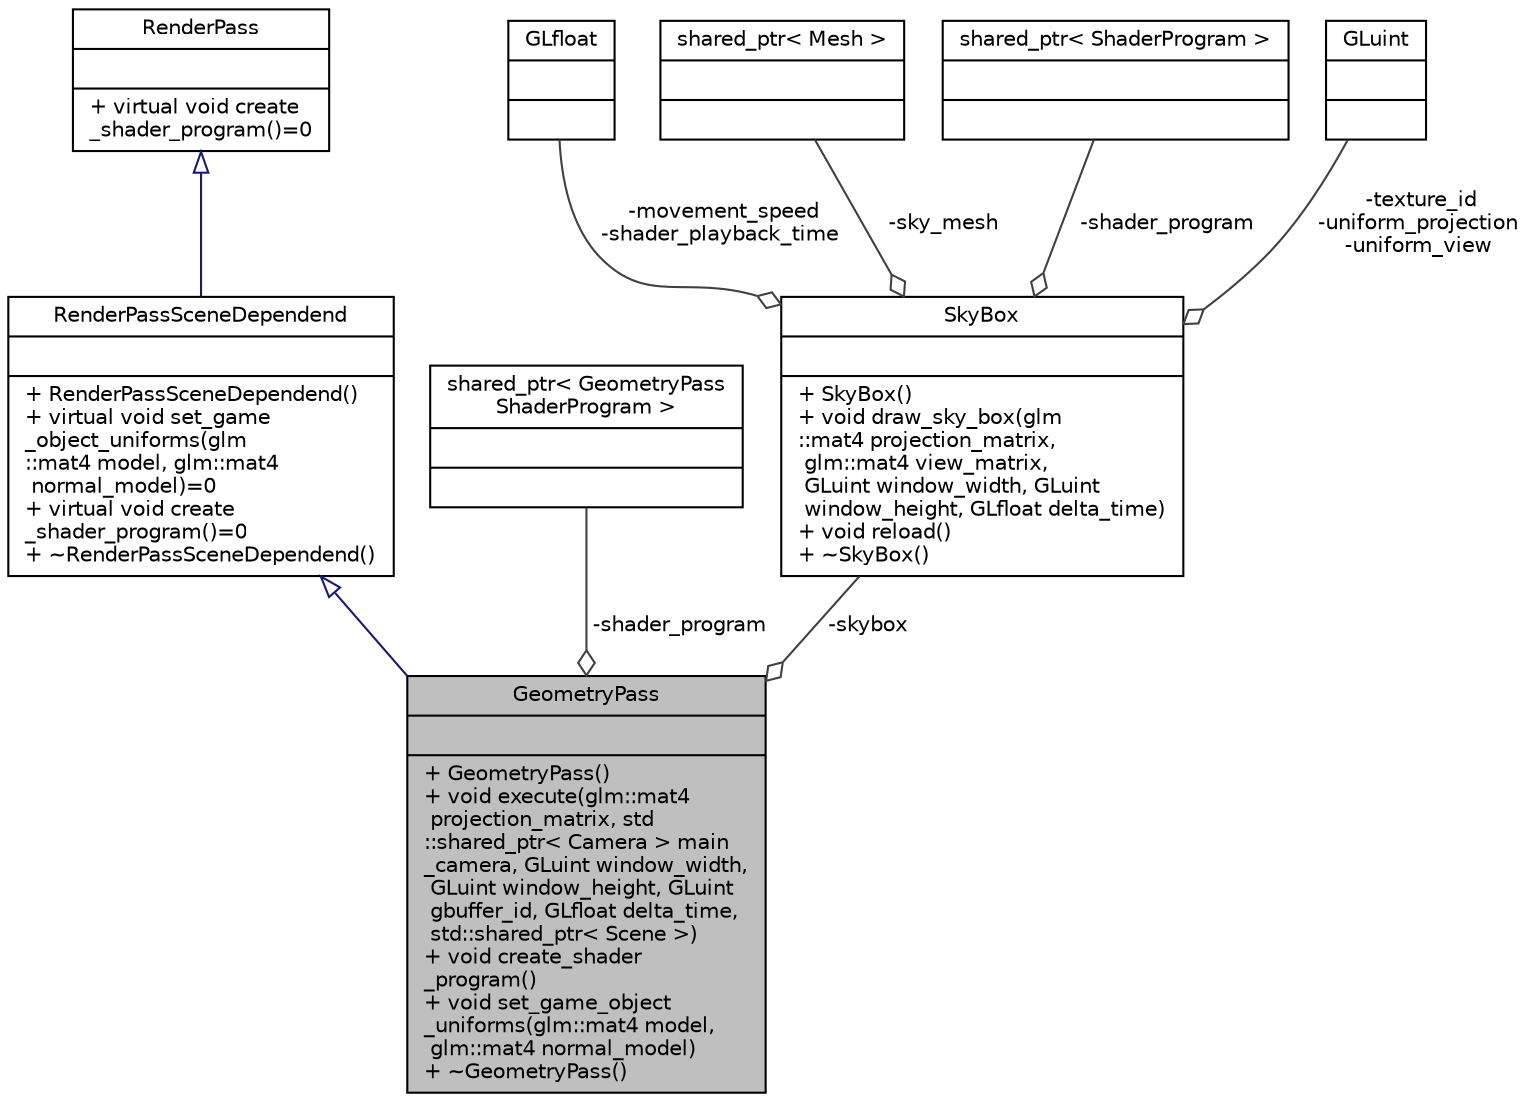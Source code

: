digraph "GeometryPass"
{
 // INTERACTIVE_SVG=YES
 // LATEX_PDF_SIZE
  bgcolor="transparent";
  edge [fontname="Helvetica",fontsize="10",labelfontname="Helvetica",labelfontsize="10"];
  node [fontname="Helvetica",fontsize="10",shape=record];
  Node1 [label="{GeometryPass\n||+  GeometryPass()\l+ void execute(glm::mat4\l projection_matrix, std\l::shared_ptr\< Camera \> main\l_camera, GLuint window_width,\l GLuint window_height, GLuint\l gbuffer_id, GLfloat delta_time,\l std::shared_ptr\< Scene \>)\l+ void create_shader\l_program()\l+ void set_game_object\l_uniforms(glm::mat4 model,\l glm::mat4 normal_model)\l+  ~GeometryPass()\l}",height=0.2,width=0.4,color="black", fillcolor="grey75", style="filled", fontcolor="black",tooltip=" "];
  Node2 -> Node1 [dir="back",color="midnightblue",fontsize="10",style="solid",arrowtail="onormal",fontname="Helvetica"];
  Node2 [label="{RenderPassSceneDependend\n||+  RenderPassSceneDependend()\l+ virtual void set_game\l_object_uniforms(glm\l::mat4 model, glm::mat4\l normal_model)=0\l+ virtual void create\l_shader_program()=0\l+  ~RenderPassSceneDependend()\l}",height=0.2,width=0.4,color="black",URL="$d0/d58/class_render_pass_scene_dependend.html",tooltip=" "];
  Node3 -> Node2 [dir="back",color="midnightblue",fontsize="10",style="solid",arrowtail="onormal",fontname="Helvetica"];
  Node3 [label="{RenderPass\n||+ virtual void create\l_shader_program()=0\l}",height=0.2,width=0.4,color="black",URL="$d8/d96/class_render_pass.html",tooltip=" "];
  Node4 -> Node1 [color="grey25",fontsize="10",style="solid",label=" -shader_program" ,arrowhead="odiamond",fontname="Helvetica"];
  Node4 [label="{shared_ptr\< GeometryPass\lShaderProgram \>\n||}",height=0.2,width=0.4,color="black",tooltip=" "];
  Node5 -> Node1 [color="grey25",fontsize="10",style="solid",label=" -skybox" ,arrowhead="odiamond",fontname="Helvetica"];
  Node5 [label="{SkyBox\n||+  SkyBox()\l+ void draw_sky_box(glm\l::mat4 projection_matrix,\l glm::mat4 view_matrix,\l GLuint window_width, GLuint\l window_height, GLfloat delta_time)\l+ void reload()\l+  ~SkyBox()\l}",height=0.2,width=0.4,color="black",URL="$de/dda/class_sky_box.html",tooltip=" "];
  Node6 -> Node5 [color="grey25",fontsize="10",style="solid",label=" -movement_speed\n-shader_playback_time" ,arrowhead="odiamond",fontname="Helvetica"];
  Node6 [label="{GLfloat\n||}",height=0.2,width=0.4,color="black",tooltip=" "];
  Node7 -> Node5 [color="grey25",fontsize="10",style="solid",label=" -sky_mesh" ,arrowhead="odiamond",fontname="Helvetica"];
  Node7 [label="{shared_ptr\< Mesh \>\n||}",height=0.2,width=0.4,color="black",tooltip=" "];
  Node8 -> Node5 [color="grey25",fontsize="10",style="solid",label=" -shader_program" ,arrowhead="odiamond",fontname="Helvetica"];
  Node8 [label="{shared_ptr\< ShaderProgram \>\n||}",height=0.2,width=0.4,color="black",tooltip=" "];
  Node9 -> Node5 [color="grey25",fontsize="10",style="solid",label=" -texture_id\n-uniform_projection\n-uniform_view" ,arrowhead="odiamond",fontname="Helvetica"];
  Node9 [label="{GLuint\n||}",height=0.2,width=0.4,color="black",tooltip=" "];
}

